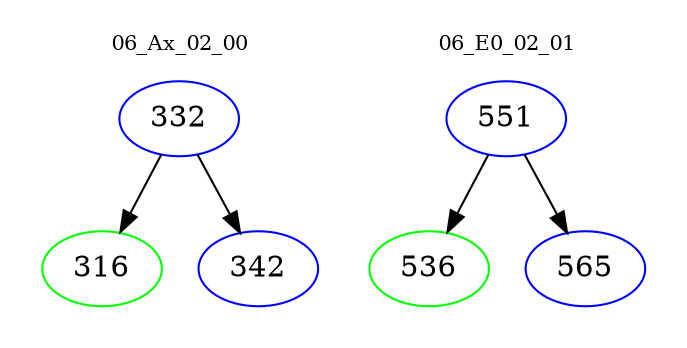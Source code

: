 digraph{
subgraph cluster_0 {
color = white
label = "06_Ax_02_00";
fontsize=10;
T0_332 [label="332", color="blue"]
T0_332 -> T0_316 [color="black"]
T0_316 [label="316", color="green"]
T0_332 -> T0_342 [color="black"]
T0_342 [label="342", color="blue"]
}
subgraph cluster_1 {
color = white
label = "06_E0_02_01";
fontsize=10;
T1_551 [label="551", color="blue"]
T1_551 -> T1_536 [color="black"]
T1_536 [label="536", color="green"]
T1_551 -> T1_565 [color="black"]
T1_565 [label="565", color="blue"]
}
}
